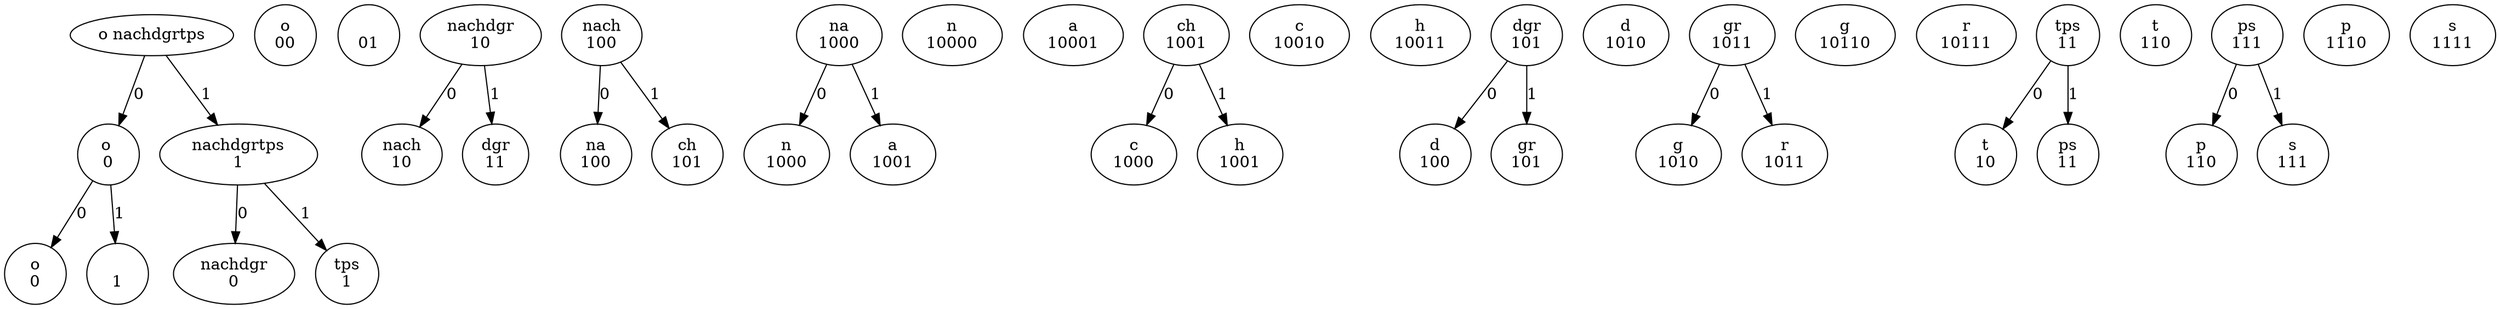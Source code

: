 digraph G {
	"o nachdgrtps
"
	"o nachdgrtps
" -> "o 
0" [label=0]
	"o 
0"
	"o 
0" -> "o
0" [label=0]
	"o
00"
	"o 
0" -> " 
1" [label=1]
	" 
01"
	"o nachdgrtps
" -> "nachdgrtps
1" [label=1]
	"nachdgrtps
1"
	"nachdgrtps
1" -> "nachdgr
0" [label=0]
	"nachdgr
10"
	"nachdgr
10" -> "nach
10" [label=0]
	"nach
100"
	"nach
100" -> "na
100" [label=0]
	"na
1000"
	"na
1000" -> "n
1000" [label=0]
	"n
10000"
	"na
1000" -> "a
1001" [label=1]
	"a
10001"
	"nach
100" -> "ch
101" [label=1]
	"ch
1001"
	"ch
1001" -> "c
1000" [label=0]
	"c
10010"
	"ch
1001" -> "h
1001" [label=1]
	"h
10011"
	"nachdgr
10" -> "dgr
11" [label=1]
	"dgr
101"
	"dgr
101" -> "d
100" [label=0]
	"d
1010"
	"dgr
101" -> "gr
101" [label=1]
	"gr
1011"
	"gr
1011" -> "g
1010" [label=0]
	"g
10110"
	"gr
1011" -> "r
1011" [label=1]
	"r
10111"
	"nachdgrtps
1" -> "tps
1" [label=1]
	"tps
11"
	"tps
11" -> "t
10" [label=0]
	"t
110"
	"tps
11" -> "ps
11" [label=1]
	"ps
111"
	"ps
111" -> "p
110" [label=0]
	"p
1110"
	"ps
111" -> "s
111" [label=1]
	"s
1111"
}
